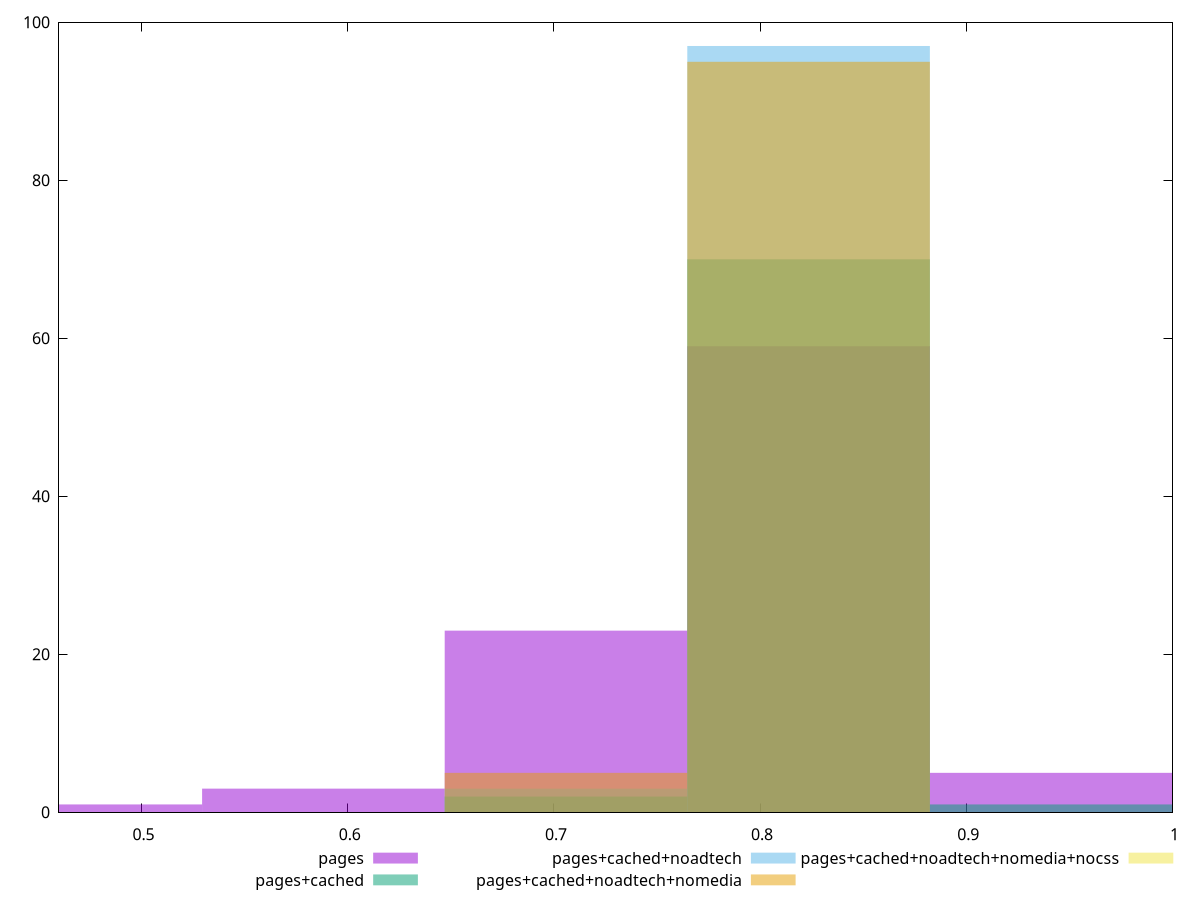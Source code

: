 reset

$pages <<EOF
1.0588025317771645 9
0.7058683545181097 23
0.8235130802711279 59
0.5882236287650914 3
0.4705789030120731 1
0.9411578060241462 5
EOF

$pagesCached <<EOF
0.9411578060241462 1
0.8235130802711279 70
1.0588025317771645 27
0.7058683545181097 2
EOF

$pagesCachedNoadtech <<EOF
0.8235130802711279 97
0.7058683545181097 3
EOF

$pagesCachedNoadtechNomedia <<EOF
0.8235130802711279 95
0.7058683545181097 5
EOF

$pagesCachedNoadtechNomediaNocss <<EOF
1.0588025317771645 100
EOF

set key outside below
set boxwidth 0.11764472575301828
set xrange [0.46:1]
set yrange [0:100]
set trange [0:100]
set style fill transparent solid 0.5 noborder
set terminal svg size 640, 530 enhanced background rgb 'white'
set output "report_00009_2021-02-08T22-37-41.559Z/unused-css-rules/comparison/histogram/all_score.svg"

plot $pages title "pages" with boxes, \
     $pagesCached title "pages+cached" with boxes, \
     $pagesCachedNoadtech title "pages+cached+noadtech" with boxes, \
     $pagesCachedNoadtechNomedia title "pages+cached+noadtech+nomedia" with boxes, \
     $pagesCachedNoadtechNomediaNocss title "pages+cached+noadtech+nomedia+nocss" with boxes

reset
